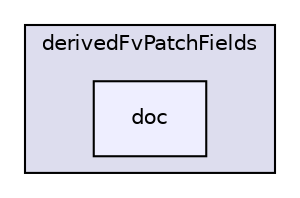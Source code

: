 digraph "src/regionModels/thermalBaffleModels/derivedFvPatchFields/doc" {
  bgcolor=transparent;
  compound=true
  node [ fontsize="10", fontname="Helvetica"];
  edge [ labelfontsize="10", labelfontname="Helvetica"];
  subgraph clusterdir_884aac09575cb379f2006b47c4fbb9a6 {
    graph [ bgcolor="#ddddee", pencolor="black", label="derivedFvPatchFields" fontname="Helvetica", fontsize="10", URL="dir_884aac09575cb379f2006b47c4fbb9a6.html"]
  dir_6caa27a9ec5e859cc5cfea0cfa61677d [shape=box, label="doc", style="filled", fillcolor="#eeeeff", pencolor="black", URL="dir_6caa27a9ec5e859cc5cfea0cfa61677d.html"];
  }
}
